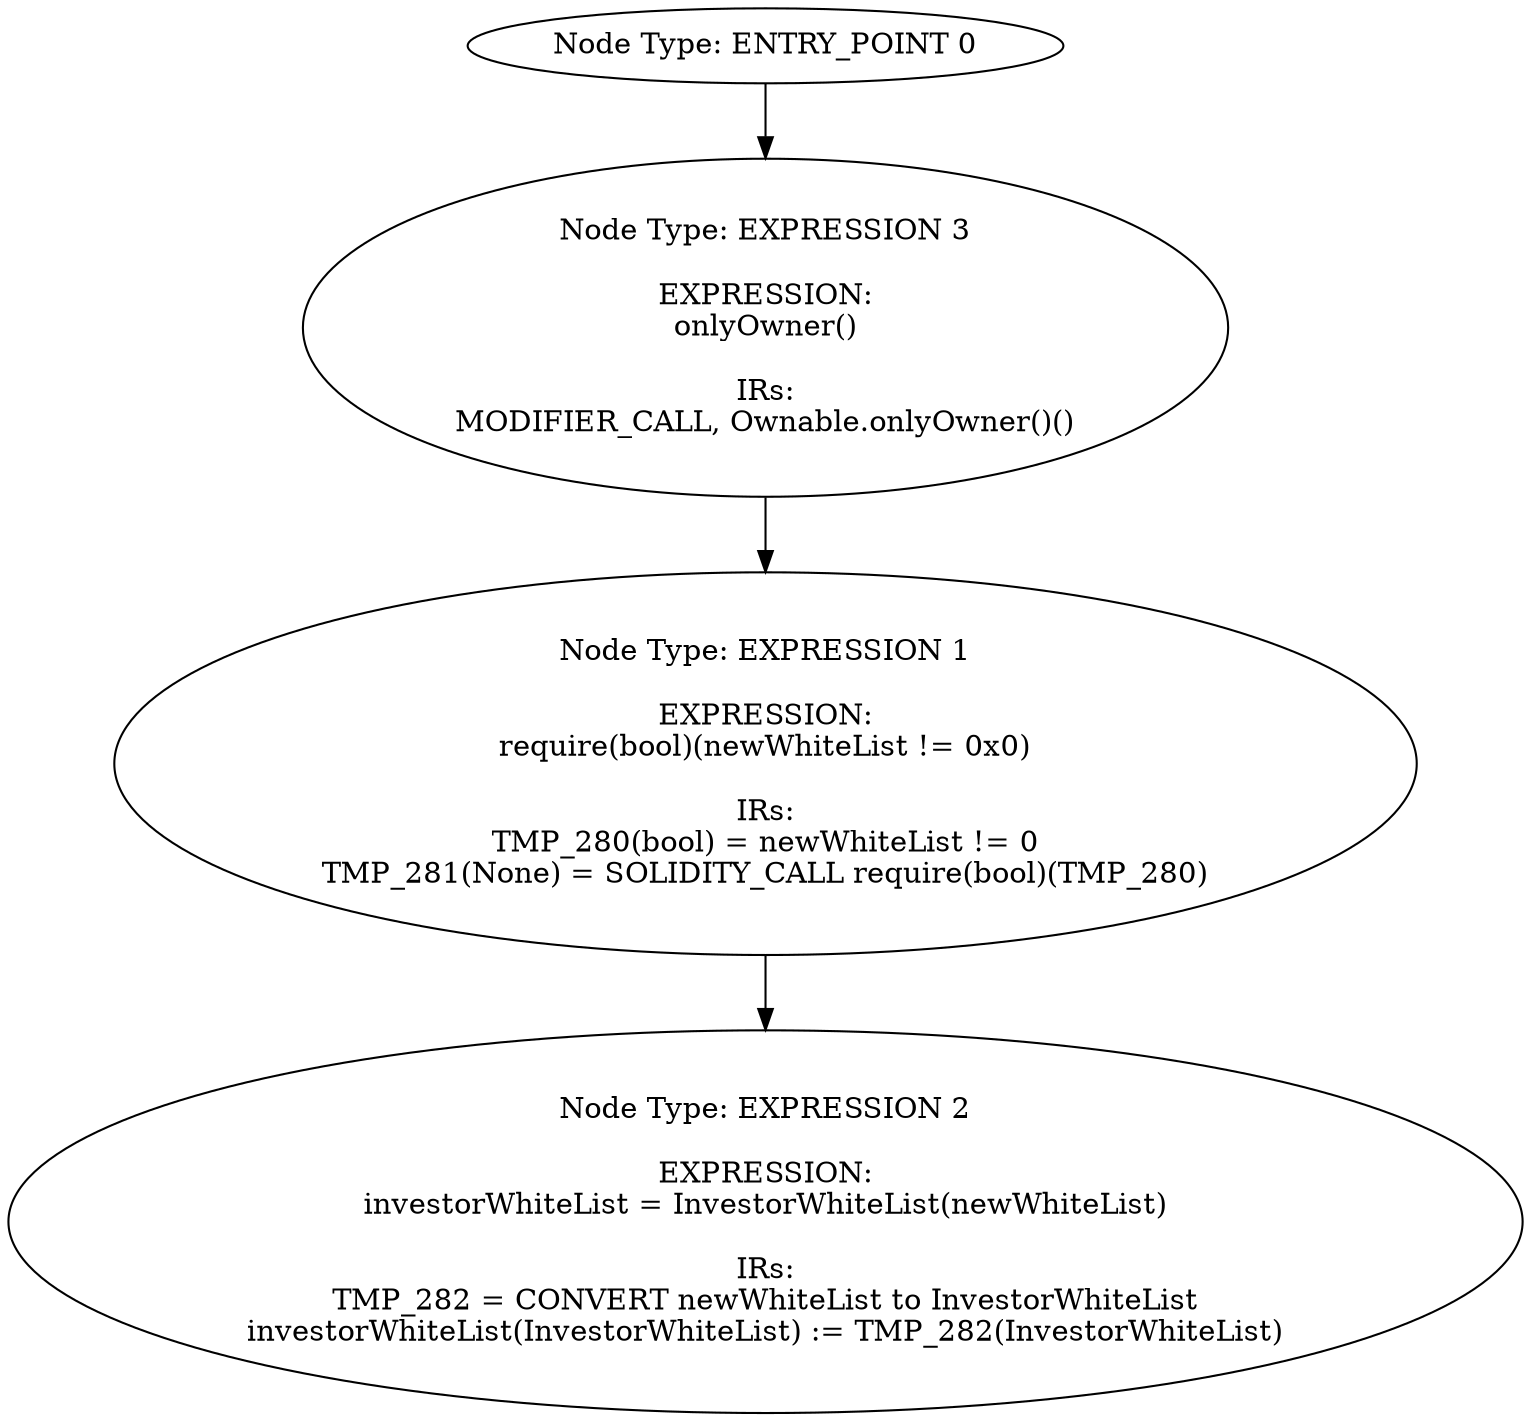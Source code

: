 digraph{
0[label="Node Type: ENTRY_POINT 0
"];
0->3;
1[label="Node Type: EXPRESSION 1

EXPRESSION:
require(bool)(newWhiteList != 0x0)

IRs:
TMP_280(bool) = newWhiteList != 0
TMP_281(None) = SOLIDITY_CALL require(bool)(TMP_280)"];
1->2;
2[label="Node Type: EXPRESSION 2

EXPRESSION:
investorWhiteList = InvestorWhiteList(newWhiteList)

IRs:
TMP_282 = CONVERT newWhiteList to InvestorWhiteList
investorWhiteList(InvestorWhiteList) := TMP_282(InvestorWhiteList)"];
3[label="Node Type: EXPRESSION 3

EXPRESSION:
onlyOwner()

IRs:
MODIFIER_CALL, Ownable.onlyOwner()()"];
3->1;
}
